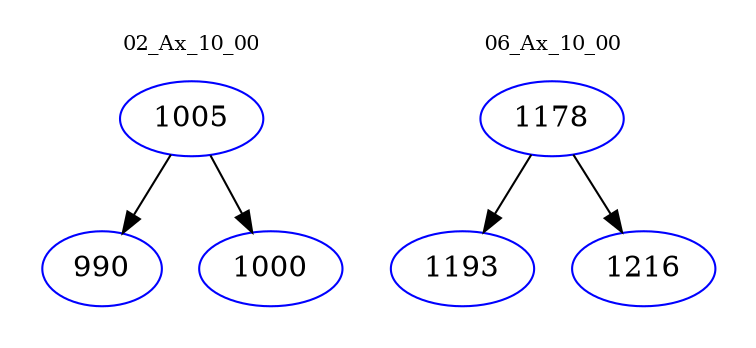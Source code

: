 digraph{
subgraph cluster_0 {
color = white
label = "02_Ax_10_00";
fontsize=10;
T0_1005 [label="1005", color="blue"]
T0_1005 -> T0_990 [color="black"]
T0_990 [label="990", color="blue"]
T0_1005 -> T0_1000 [color="black"]
T0_1000 [label="1000", color="blue"]
}
subgraph cluster_1 {
color = white
label = "06_Ax_10_00";
fontsize=10;
T1_1178 [label="1178", color="blue"]
T1_1178 -> T1_1193 [color="black"]
T1_1193 [label="1193", color="blue"]
T1_1178 -> T1_1216 [color="black"]
T1_1216 [label="1216", color="blue"]
}
}
